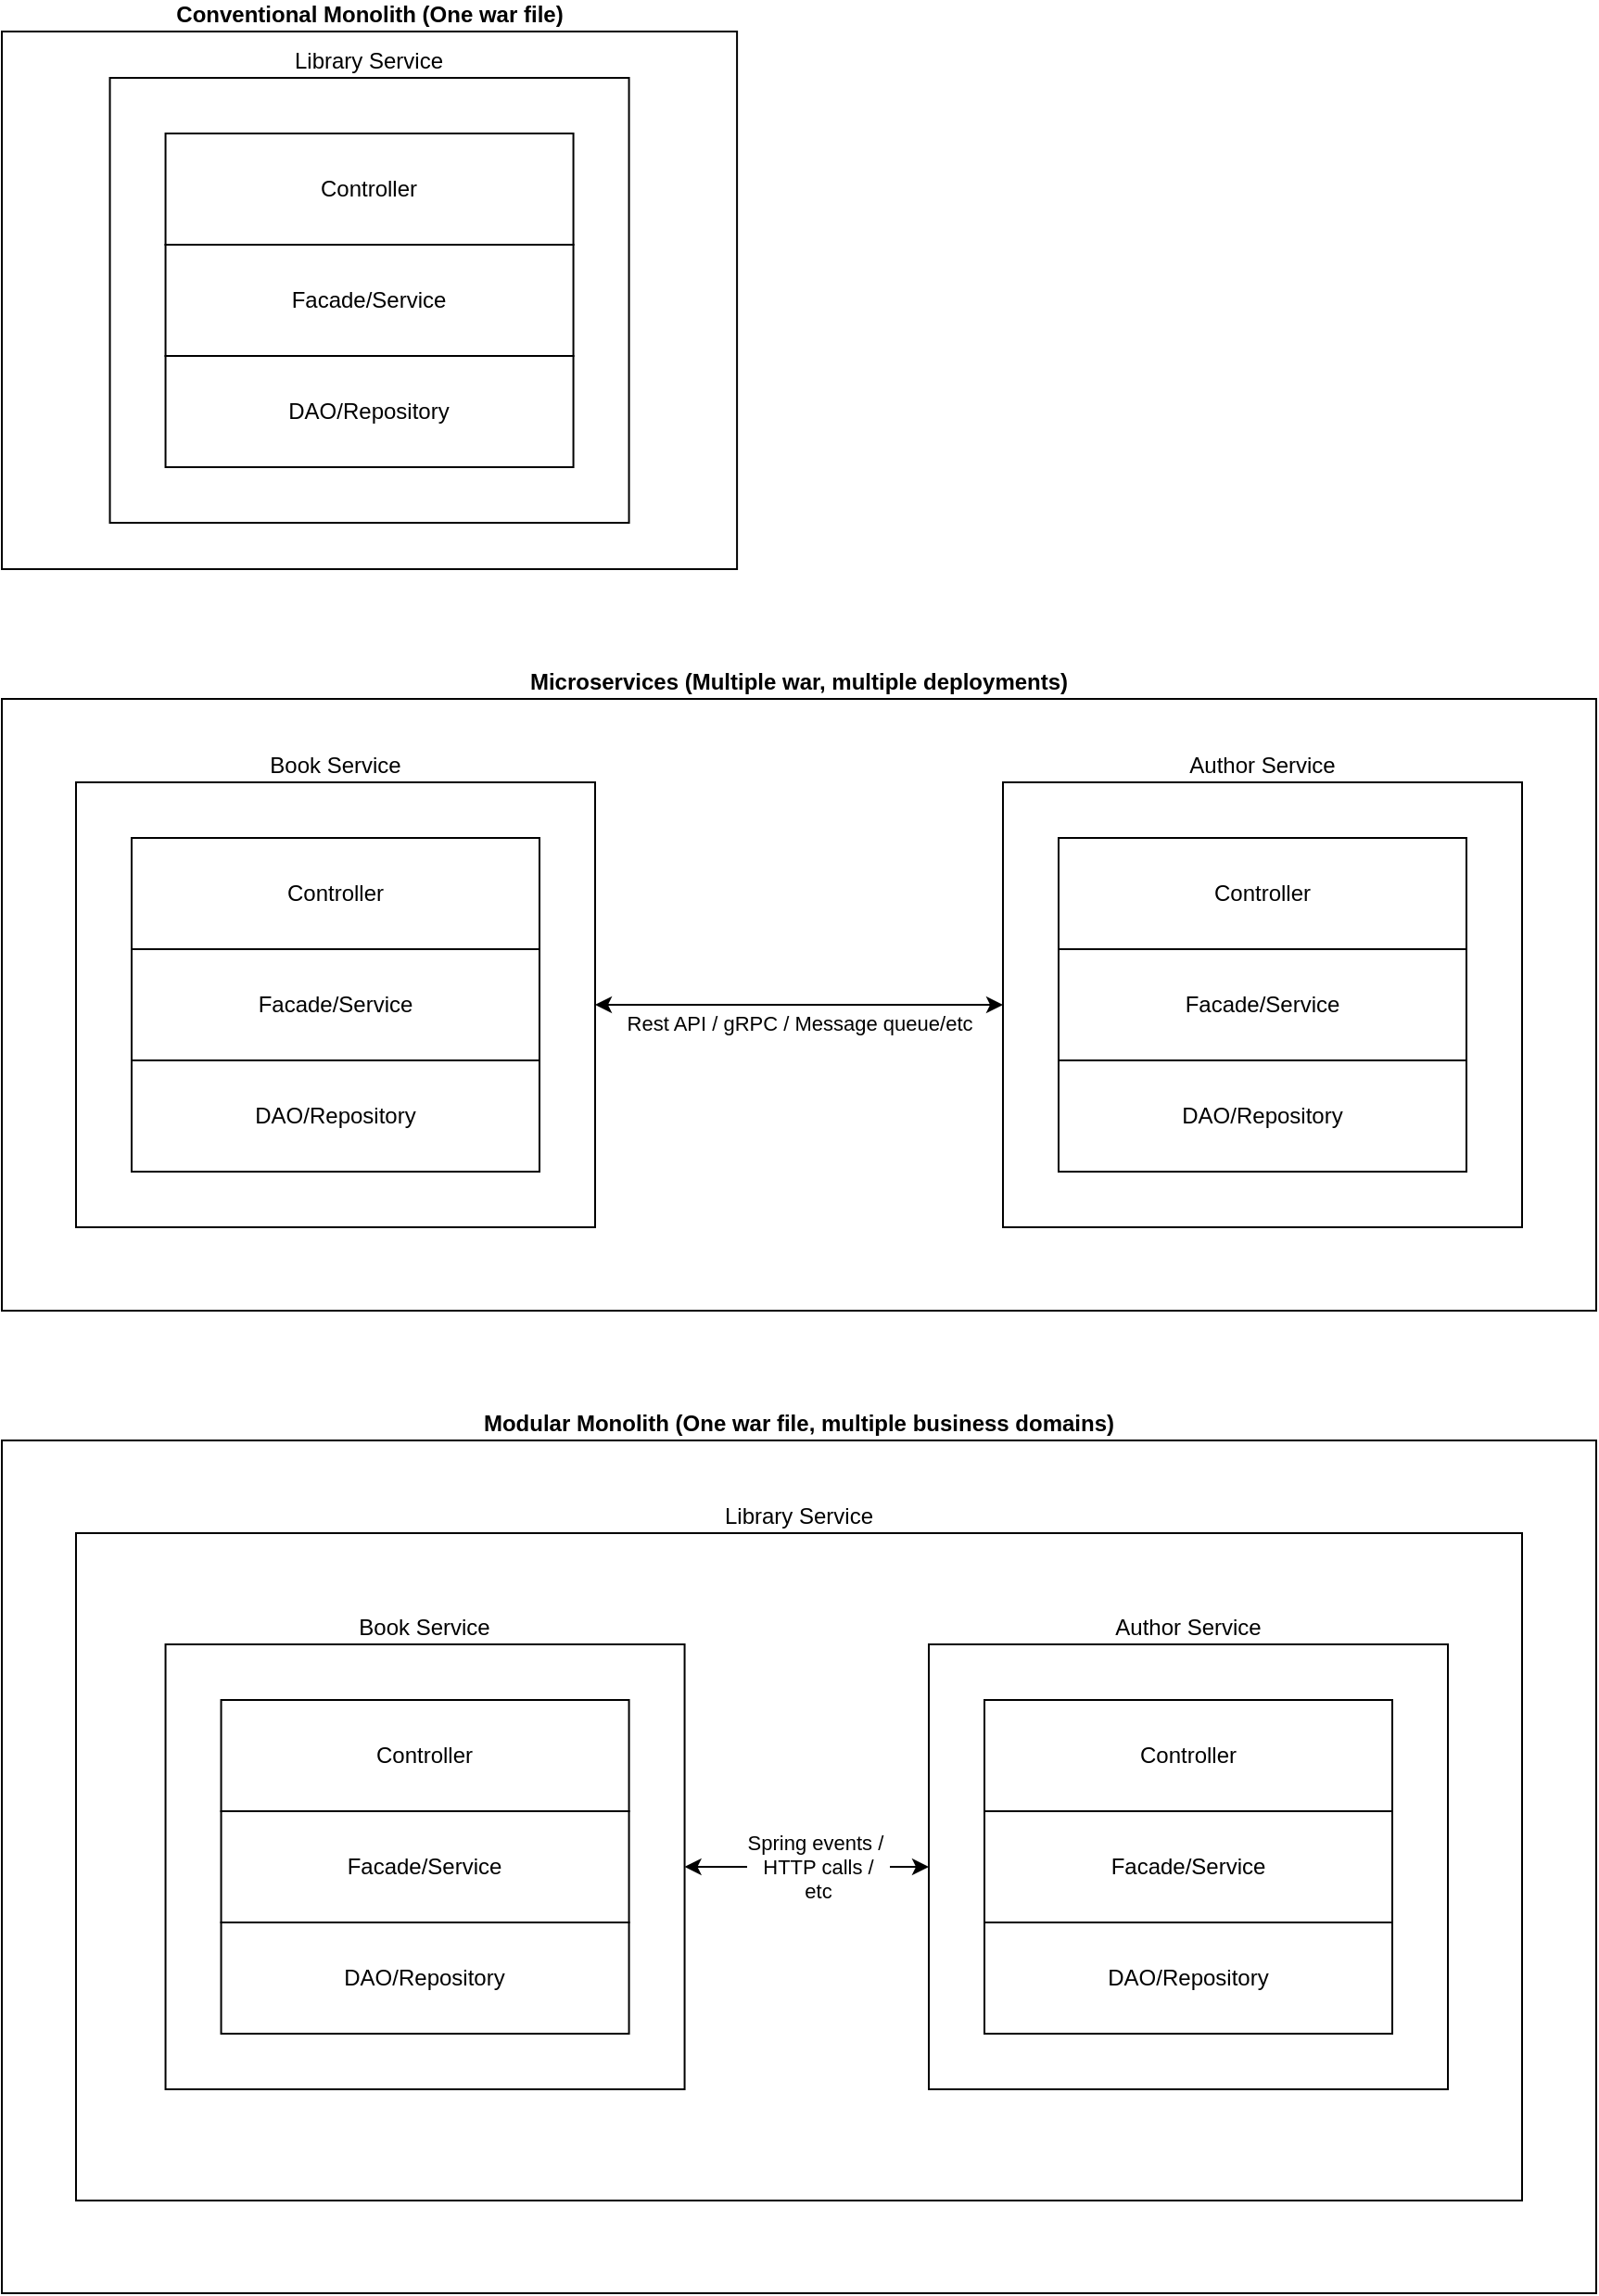 <mxfile version="14.6.3" type="device"><diagram id="tUV6sVrGmd6CkgO5ANqo" name="Page-1"><mxGraphModel dx="1422" dy="762" grid="1" gridSize="10" guides="1" tooltips="1" connect="1" arrows="1" fold="1" page="1" pageScale="1" pageWidth="827" pageHeight="1169" math="0" shadow="0"><root><mxCell id="0"/><mxCell id="1" parent="0"/><mxCell id="L5YeWpp0hSrL4jOYrhgd-11" value="Microservices (Multiple war, multiple deployments)" style="rounded=0;whiteSpace=wrap;html=1;fontStyle=1;labelPosition=center;verticalLabelPosition=top;align=center;verticalAlign=bottom;" vertex="1" parent="1"><mxGeometry x="80" y="480" width="860" height="330" as="geometry"/></mxCell><mxCell id="L5YeWpp0hSrL4jOYrhgd-6" value="Conventional Monolith (One war file)" style="rounded=0;whiteSpace=wrap;html=1;fontStyle=1;labelPosition=center;verticalLabelPosition=top;align=center;verticalAlign=bottom;" vertex="1" parent="1"><mxGeometry x="80" y="120" width="396.55" height="290" as="geometry"/></mxCell><mxCell id="L5YeWpp0hSrL4jOYrhgd-7" value="Book Service" style="rounded=0;whiteSpace=wrap;html=1;labelPosition=center;verticalLabelPosition=top;align=center;verticalAlign=bottom;" vertex="1" parent="1"><mxGeometry x="120" y="525" width="280" height="240" as="geometry"/></mxCell><mxCell id="L5YeWpp0hSrL4jOYrhgd-8" value="Author Service" style="rounded=0;whiteSpace=wrap;html=1;labelPosition=center;verticalLabelPosition=top;align=center;verticalAlign=bottom;" vertex="1" parent="1"><mxGeometry x="620" y="525" width="280" height="240" as="geometry"/></mxCell><mxCell id="L5YeWpp0hSrL4jOYrhgd-10" value="Rest API / gRPC / Message queue/etc" style="endArrow=classic;startArrow=classic;html=1;exitX=0;exitY=0.5;exitDx=0;exitDy=0;entryX=1;entryY=0.5;entryDx=0;entryDy=0;" edge="1" parent="1" source="L5YeWpp0hSrL4jOYrhgd-8" target="L5YeWpp0hSrL4jOYrhgd-7"><mxGeometry y="10" width="50" height="50" relative="1" as="geometry"><mxPoint x="480" y="545" as="sourcePoint"/><mxPoint x="530" y="495" as="targetPoint"/><mxPoint as="offset"/></mxGeometry></mxCell><mxCell id="L5YeWpp0hSrL4jOYrhgd-12" value="Controller" style="rounded=0;whiteSpace=wrap;html=1;" vertex="1" parent="1"><mxGeometry x="150" y="555" width="220" height="60" as="geometry"/></mxCell><mxCell id="L5YeWpp0hSrL4jOYrhgd-13" value="Facade/Service" style="rounded=0;whiteSpace=wrap;html=1;" vertex="1" parent="1"><mxGeometry x="150" y="615" width="220" height="60" as="geometry"/></mxCell><mxCell id="L5YeWpp0hSrL4jOYrhgd-14" value="DAO/Repository" style="rounded=0;whiteSpace=wrap;html=1;" vertex="1" parent="1"><mxGeometry x="150" y="675" width="220" height="60" as="geometry"/></mxCell><mxCell id="L5YeWpp0hSrL4jOYrhgd-15" value="Controller" style="rounded=0;whiteSpace=wrap;html=1;" vertex="1" parent="1"><mxGeometry x="650" y="555" width="220" height="60" as="geometry"/></mxCell><mxCell id="L5YeWpp0hSrL4jOYrhgd-16" value="Facade/Service" style="rounded=0;whiteSpace=wrap;html=1;" vertex="1" parent="1"><mxGeometry x="650" y="615" width="220" height="60" as="geometry"/></mxCell><mxCell id="L5YeWpp0hSrL4jOYrhgd-17" value="DAO/Repository" style="rounded=0;whiteSpace=wrap;html=1;" vertex="1" parent="1"><mxGeometry x="650" y="675" width="220" height="60" as="geometry"/></mxCell><mxCell id="L5YeWpp0hSrL4jOYrhgd-18" value="Modular Monolith (One war file, multiple business domains)" style="rounded=0;whiteSpace=wrap;html=1;fontStyle=1;labelPosition=center;verticalLabelPosition=top;align=center;verticalAlign=bottom;" vertex="1" parent="1"><mxGeometry x="80" y="880" width="860" height="460" as="geometry"/></mxCell><mxCell id="L5YeWpp0hSrL4jOYrhgd-19" value="Library Service" style="rounded=0;whiteSpace=wrap;html=1;labelPosition=center;verticalLabelPosition=top;align=center;verticalAlign=bottom;" vertex="1" parent="1"><mxGeometry x="138.28" y="145" width="280" height="240" as="geometry"/></mxCell><mxCell id="L5YeWpp0hSrL4jOYrhgd-20" value="Controller" style="rounded=0;whiteSpace=wrap;html=1;" vertex="1" parent="1"><mxGeometry x="168.28" y="175" width="220" height="60" as="geometry"/></mxCell><mxCell id="L5YeWpp0hSrL4jOYrhgd-21" value="Facade/Service" style="rounded=0;whiteSpace=wrap;html=1;" vertex="1" parent="1"><mxGeometry x="168.28" y="235" width="220" height="60" as="geometry"/></mxCell><mxCell id="L5YeWpp0hSrL4jOYrhgd-22" value="DAO/Repository" style="rounded=0;whiteSpace=wrap;html=1;" vertex="1" parent="1"><mxGeometry x="168.28" y="295" width="220" height="60" as="geometry"/></mxCell><mxCell id="L5YeWpp0hSrL4jOYrhgd-23" value="Library Service" style="rounded=0;whiteSpace=wrap;html=1;labelPosition=center;verticalLabelPosition=top;align=center;verticalAlign=bottom;" vertex="1" parent="1"><mxGeometry x="120" y="930" width="780" height="360" as="geometry"/></mxCell><mxCell id="L5YeWpp0hSrL4jOYrhgd-24" value="Book Service" style="rounded=0;whiteSpace=wrap;html=1;labelPosition=center;verticalLabelPosition=top;align=center;verticalAlign=bottom;" vertex="1" parent="1"><mxGeometry x="168.28" y="990" width="280" height="240" as="geometry"/></mxCell><mxCell id="L5YeWpp0hSrL4jOYrhgd-25" value="Author Service" style="rounded=0;whiteSpace=wrap;html=1;labelPosition=center;verticalLabelPosition=top;align=center;verticalAlign=bottom;" vertex="1" parent="1"><mxGeometry x="580" y="990" width="280" height="240" as="geometry"/></mxCell><mxCell id="L5YeWpp0hSrL4jOYrhgd-26" value="Controller" style="rounded=0;whiteSpace=wrap;html=1;" vertex="1" parent="1"><mxGeometry x="198.28" y="1020" width="220" height="60" as="geometry"/></mxCell><mxCell id="L5YeWpp0hSrL4jOYrhgd-27" value="Facade/Service" style="rounded=0;whiteSpace=wrap;html=1;" vertex="1" parent="1"><mxGeometry x="198.28" y="1080" width="220" height="60" as="geometry"/></mxCell><mxCell id="L5YeWpp0hSrL4jOYrhgd-28" value="DAO/Repository" style="rounded=0;whiteSpace=wrap;html=1;" vertex="1" parent="1"><mxGeometry x="198.28" y="1140" width="220" height="60" as="geometry"/></mxCell><mxCell id="L5YeWpp0hSrL4jOYrhgd-29" value="Controller" style="rounded=0;whiteSpace=wrap;html=1;" vertex="1" parent="1"><mxGeometry x="610" y="1020" width="220" height="60" as="geometry"/></mxCell><mxCell id="L5YeWpp0hSrL4jOYrhgd-30" value="Facade/Service" style="rounded=0;whiteSpace=wrap;html=1;" vertex="1" parent="1"><mxGeometry x="610" y="1080" width="220" height="60" as="geometry"/></mxCell><mxCell id="L5YeWpp0hSrL4jOYrhgd-31" value="DAO/Repository" style="rounded=0;whiteSpace=wrap;html=1;" vertex="1" parent="1"><mxGeometry x="610" y="1140" width="220" height="60" as="geometry"/></mxCell><mxCell id="L5YeWpp0hSrL4jOYrhgd-33" value="" style="endArrow=classic;startArrow=classic;html=1;exitX=0;exitY=0.5;exitDx=0;exitDy=0;entryX=1;entryY=0.5;entryDx=0;entryDy=0;" edge="1" parent="1" source="L5YeWpp0hSrL4jOYrhgd-25" target="L5YeWpp0hSrL4jOYrhgd-24"><mxGeometry width="50" height="50" relative="1" as="geometry"><mxPoint x="450" y="950" as="sourcePoint"/><mxPoint x="500" y="900" as="targetPoint"/></mxGeometry></mxCell><mxCell id="L5YeWpp0hSrL4jOYrhgd-34" value="Spring events /&amp;nbsp;&lt;br&gt;HTTP calls /&lt;br&gt;etc" style="edgeLabel;html=1;align=center;verticalAlign=middle;resizable=0;points=[];" vertex="1" connectable="0" parent="L5YeWpp0hSrL4jOYrhgd-33"><mxGeometry x="0.291" y="1" relative="1" as="geometry"><mxPoint x="25" y="-1" as="offset"/></mxGeometry></mxCell></root></mxGraphModel></diagram></mxfile>